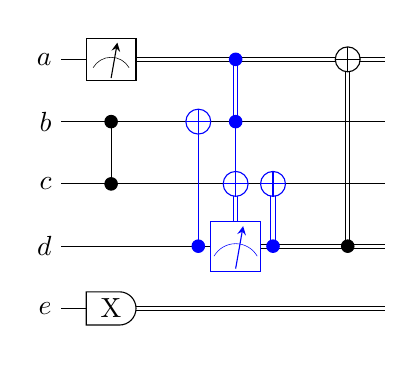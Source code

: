 \begin{tikzpicture}[scale=1.5,x=1pt,y=1pt]
\filldraw[color=white] (0.0, -7.5) rectangle (78.0, 67.5);
% Drawing wires
% Line 3: a W a
\draw[color=black] (0.0,60.0) -- (12.0,60.0);
\draw[color=black] (12.0,59.5) -- (78.0,59.5);
\draw[color=black] (12.0,60.5) -- (78.0,60.5);
\draw[color=black] (0.0,60.0) node[left] {$a$};
% Line 4: b W b
\draw[color=black] (0.0,45.0) -- (78.0,45.0);
\draw[color=black] (0.0,45.0) node[left] {$b$};
% Line 5: c W c
\draw[color=black] (0.0,30.0) -- (78.0,30.0);
\draw[color=black] (0.0,30.0) node[left] {$c$};
% Line 6: d W d
\draw[color=black] (0.0,15.0) -- (42.0,15.0);
\draw[color=black] (42.0,14.5) -- (78.0,14.5);
\draw[color=black] (42.0,15.5) -- (78.0,15.5);
\draw[color=black] (0.0,15.0) node[left] {$d$};
% Line 7: ee W e
\draw[color=black] (0.0,0.0) -- (12.0,0.0);
\draw[color=black] (12.0,-0.5) -- (78.0,-0.5);
\draw[color=black] (12.0,0.5) -- (78.0,0.5);
\draw[color=black] (0.0,0.0) node[left] {$e$};
% Done with wires; drawing gates
% Line 9: a M breadth=10
\draw[fill=white] (6.0, 55.0) rectangle (18.0, 65.0);
\draw[very thin] (12.0, 60.5) arc (90:150:5.0pt);
\draw[very thin] (12.0, 60.5) arc (90:30:5.0pt);
\draw[->,>=stealth] (12.0, 55.5) -- +(80:8.66pt);
% Line 10: b c
\draw (12.0,45.0) -- (12.0,30.0);
\filldraw (12.0, 45.0) circle(1.5pt);
\filldraw (12.0, 30.0) circle(1.5pt);
% Line 17: ee M X
\draw[fill=white] (6.0, -4.0) -- (14.0,-4.0) arc (-90:90:4.0pt) -- (6.0,4.0) -- cycle;
\draw (12.0, 0.0) node {X};
% Line 12: +b d
\begin{scope}[color=blue]
\draw (33.0,45.0) -- (33.0,15.0);
\begin{scope}
\draw[fill=white] (33.0, 45.0) circle(3.0pt);
\clip (33.0, 45.0) circle(3.0pt);
\draw (30.0, 45.0) -- (36.0, 45.0);
\draw (33.0, 42.0) -- (33.0, 48.0);
\end{scope}
\filldraw (33.0, 15.0) circle(1.5pt);
\end{scope}
% Line 13: +c a b d:type=c
\begin{scope}[color=blue]
\draw (41.5,60.0) -- (41.5,45.0);
\draw (42.5,60.0) -- (42.5,45.0);
\draw (42.0,45.0) -- (42.0,30.0);
\draw (41.5,30.0) -- (41.5,15.0);
\draw (42.5,30.0) -- (42.5,15.0);
\begin{scope}
\draw[fill=white] (42.0, 30.0) circle(3.0pt);
\clip (42.0, 30.0) circle(3.0pt);
\draw (39.0, 30.0) -- (45.0, 30.0);
\draw (42.0, 27.0) -- (42.0, 33.0);
\end{scope}
\filldraw (42.0, 60.0) circle(1.5pt);
\filldraw (42.0, 45.0) circle(1.5pt);
\filldraw (42.0, 15.0) circle(1.5pt);
\draw[fill=white] (36.0, 9.0) rectangle (48.0, 21.0);
\draw[very thin] (42.0, 15.6) arc (90:150:6.0pt);
\draw[very thin] (42.0, 15.6) arc (90:30:6.0pt);
\draw[->,>=stealth] (42.0, 9.6) -- +(80:10.392pt);
\end{scope}
% Line 14: +c d
\begin{scope}[color=blue]
\draw (50.5,30.0) -- (50.5,15.0);
\draw (51.5,30.0) -- (51.5,15.0);
\begin{scope}
\draw[fill=white] (51.0, 30.0) circle(3.0pt);
\clip (51.0, 30.0) circle(3.0pt);
\draw (48.0, 30.0) -- (54.0, 30.0);
\draw (51.0, 27.0) -- (51.0, 33.0);
\end{scope}
\filldraw (51.0, 15.0) circle(1.5pt);
\end{scope}
% Line 16: +a d
\draw (68.5,60.0) -- (68.5,15.0);
\draw (69.5,60.0) -- (69.5,15.0);
\begin{scope}
\draw[fill=white] (69.0, 60.0) circle(3.0pt);
\clip (69.0, 60.0) circle(3.0pt);
\draw (66.0, 60.0) -- (72.0, 60.0);
\draw (69.0, 57.0) -- (69.0, 63.0);
\end{scope}
\filldraw (69.0, 15.0) circle(1.5pt);
% Done with gates; drawing ending labels
% Done with ending labels; drawing cut lines and comments
% Done with comments
\end{tikzpicture}
